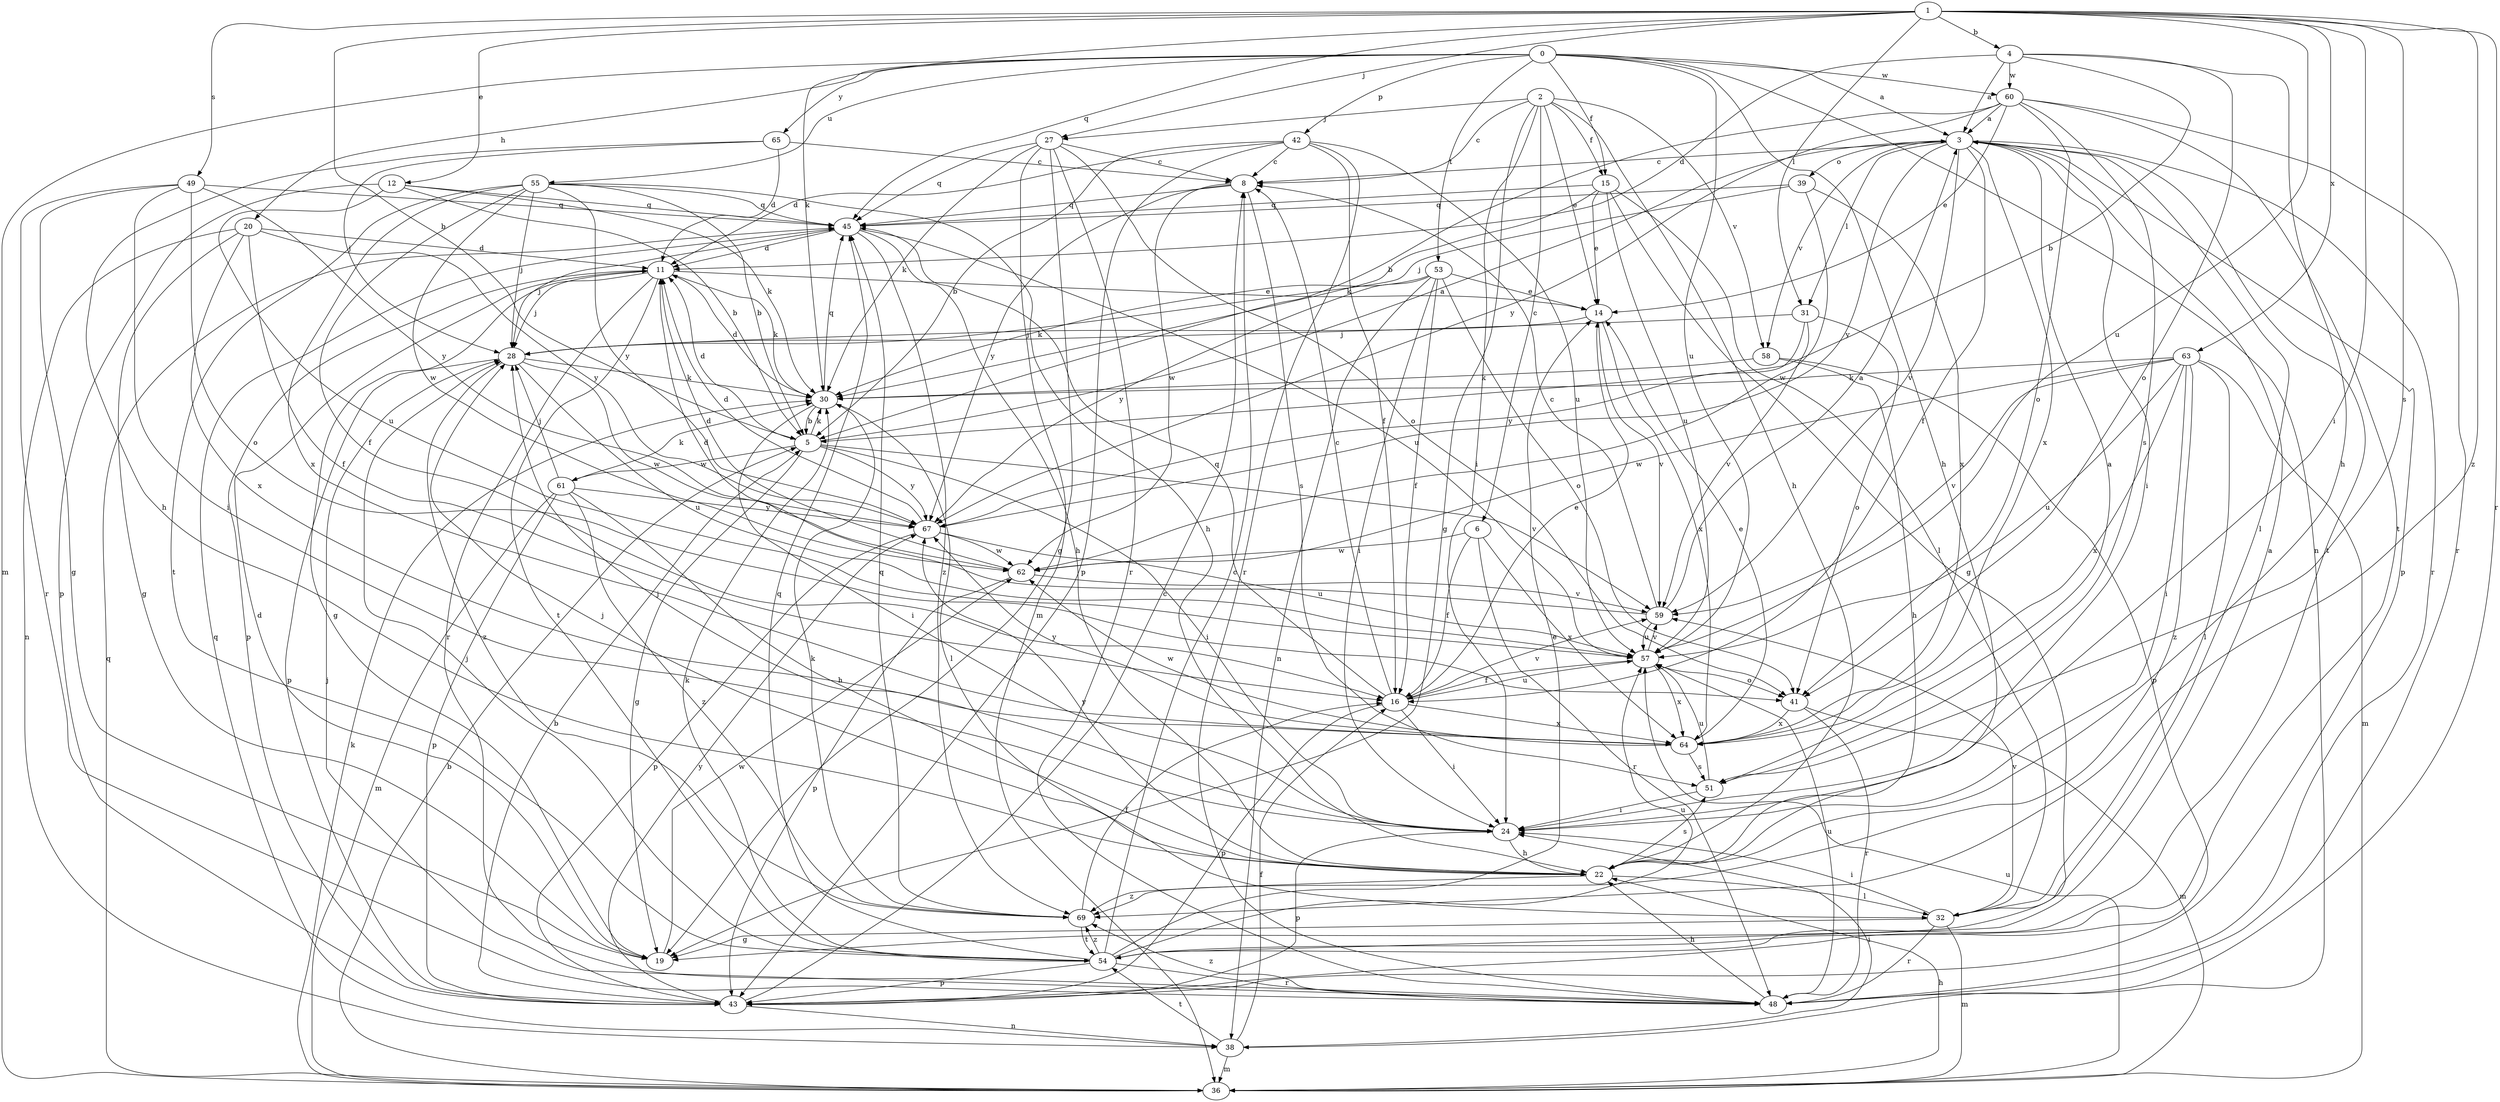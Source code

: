 strict digraph  {
0;
1;
2;
3;
4;
5;
6;
8;
11;
12;
14;
15;
16;
19;
20;
22;
24;
27;
28;
30;
31;
32;
36;
38;
39;
41;
42;
43;
45;
48;
49;
51;
53;
54;
55;
57;
58;
59;
60;
61;
62;
63;
64;
65;
67;
69;
0 -> 3  [label=a];
0 -> 15  [label=f];
0 -> 20  [label=h];
0 -> 22  [label=h];
0 -> 36  [label=m];
0 -> 38  [label=n];
0 -> 42  [label=p];
0 -> 53  [label=t];
0 -> 55  [label=u];
0 -> 57  [label=u];
0 -> 60  [label=w];
0 -> 65  [label=y];
1 -> 4  [label=b];
1 -> 5  [label=b];
1 -> 12  [label=e];
1 -> 24  [label=i];
1 -> 27  [label=j];
1 -> 30  [label=k];
1 -> 31  [label=l];
1 -> 45  [label=q];
1 -> 48  [label=r];
1 -> 49  [label=s];
1 -> 51  [label=s];
1 -> 57  [label=u];
1 -> 63  [label=x];
1 -> 69  [label=z];
2 -> 6  [label=c];
2 -> 8  [label=c];
2 -> 14  [label=e];
2 -> 15  [label=f];
2 -> 19  [label=g];
2 -> 22  [label=h];
2 -> 24  [label=i];
2 -> 27  [label=j];
2 -> 58  [label=v];
3 -> 8  [label=c];
3 -> 16  [label=f];
3 -> 24  [label=i];
3 -> 31  [label=l];
3 -> 32  [label=l];
3 -> 39  [label=o];
3 -> 43  [label=p];
3 -> 48  [label=r];
3 -> 54  [label=t];
3 -> 58  [label=v];
3 -> 59  [label=v];
3 -> 64  [label=x];
3 -> 67  [label=y];
4 -> 3  [label=a];
4 -> 5  [label=b];
4 -> 11  [label=d];
4 -> 22  [label=h];
4 -> 41  [label=o];
4 -> 60  [label=w];
5 -> 3  [label=a];
5 -> 11  [label=d];
5 -> 19  [label=g];
5 -> 24  [label=i];
5 -> 30  [label=k];
5 -> 59  [label=v];
5 -> 61  [label=w];
5 -> 67  [label=y];
6 -> 16  [label=f];
6 -> 48  [label=r];
6 -> 62  [label=w];
6 -> 64  [label=x];
8 -> 45  [label=q];
8 -> 51  [label=s];
8 -> 62  [label=w];
8 -> 67  [label=y];
11 -> 14  [label=e];
11 -> 19  [label=g];
11 -> 28  [label=j];
11 -> 30  [label=k];
11 -> 43  [label=p];
11 -> 48  [label=r];
11 -> 54  [label=t];
12 -> 5  [label=b];
12 -> 30  [label=k];
12 -> 43  [label=p];
12 -> 45  [label=q];
12 -> 57  [label=u];
14 -> 28  [label=j];
14 -> 59  [label=v];
14 -> 64  [label=x];
15 -> 14  [label=e];
15 -> 19  [label=g];
15 -> 30  [label=k];
15 -> 32  [label=l];
15 -> 45  [label=q];
15 -> 57  [label=u];
16 -> 8  [label=c];
16 -> 14  [label=e];
16 -> 24  [label=i];
16 -> 43  [label=p];
16 -> 45  [label=q];
16 -> 57  [label=u];
16 -> 59  [label=v];
16 -> 64  [label=x];
19 -> 11  [label=d];
19 -> 62  [label=w];
20 -> 11  [label=d];
20 -> 16  [label=f];
20 -> 19  [label=g];
20 -> 38  [label=n];
20 -> 64  [label=x];
20 -> 67  [label=y];
22 -> 28  [label=j];
22 -> 32  [label=l];
22 -> 51  [label=s];
22 -> 67  [label=y];
22 -> 69  [label=z];
24 -> 22  [label=h];
24 -> 28  [label=j];
24 -> 43  [label=p];
27 -> 8  [label=c];
27 -> 19  [label=g];
27 -> 30  [label=k];
27 -> 36  [label=m];
27 -> 41  [label=o];
27 -> 45  [label=q];
27 -> 48  [label=r];
28 -> 30  [label=k];
28 -> 43  [label=p];
28 -> 57  [label=u];
28 -> 62  [label=w];
28 -> 69  [label=z];
30 -> 5  [label=b];
30 -> 11  [label=d];
30 -> 24  [label=i];
30 -> 32  [label=l];
30 -> 45  [label=q];
31 -> 28  [label=j];
31 -> 41  [label=o];
31 -> 59  [label=v];
31 -> 67  [label=y];
32 -> 19  [label=g];
32 -> 24  [label=i];
32 -> 36  [label=m];
32 -> 48  [label=r];
32 -> 59  [label=v];
36 -> 5  [label=b];
36 -> 22  [label=h];
36 -> 30  [label=k];
36 -> 45  [label=q];
36 -> 57  [label=u];
38 -> 16  [label=f];
38 -> 24  [label=i];
38 -> 36  [label=m];
38 -> 45  [label=q];
38 -> 54  [label=t];
39 -> 28  [label=j];
39 -> 45  [label=q];
39 -> 62  [label=w];
39 -> 64  [label=x];
41 -> 36  [label=m];
41 -> 48  [label=r];
41 -> 64  [label=x];
42 -> 5  [label=b];
42 -> 8  [label=c];
42 -> 11  [label=d];
42 -> 16  [label=f];
42 -> 43  [label=p];
42 -> 48  [label=r];
42 -> 57  [label=u];
43 -> 5  [label=b];
43 -> 8  [label=c];
43 -> 38  [label=n];
43 -> 67  [label=y];
45 -> 11  [label=d];
45 -> 22  [label=h];
45 -> 28  [label=j];
45 -> 57  [label=u];
45 -> 69  [label=z];
48 -> 22  [label=h];
48 -> 28  [label=j];
48 -> 57  [label=u];
48 -> 69  [label=z];
49 -> 19  [label=g];
49 -> 24  [label=i];
49 -> 41  [label=o];
49 -> 45  [label=q];
49 -> 48  [label=r];
49 -> 67  [label=y];
51 -> 3  [label=a];
51 -> 24  [label=i];
51 -> 57  [label=u];
53 -> 14  [label=e];
53 -> 16  [label=f];
53 -> 24  [label=i];
53 -> 30  [label=k];
53 -> 38  [label=n];
53 -> 41  [label=o];
53 -> 67  [label=y];
54 -> 3  [label=a];
54 -> 8  [label=c];
54 -> 14  [label=e];
54 -> 28  [label=j];
54 -> 30  [label=k];
54 -> 43  [label=p];
54 -> 45  [label=q];
54 -> 48  [label=r];
54 -> 57  [label=u];
54 -> 69  [label=z];
55 -> 5  [label=b];
55 -> 16  [label=f];
55 -> 22  [label=h];
55 -> 28  [label=j];
55 -> 45  [label=q];
55 -> 54  [label=t];
55 -> 62  [label=w];
55 -> 64  [label=x];
55 -> 67  [label=y];
57 -> 16  [label=f];
57 -> 41  [label=o];
57 -> 59  [label=v];
57 -> 64  [label=x];
58 -> 22  [label=h];
58 -> 30  [label=k];
58 -> 43  [label=p];
59 -> 3  [label=a];
59 -> 8  [label=c];
59 -> 11  [label=d];
59 -> 57  [label=u];
60 -> 3  [label=a];
60 -> 5  [label=b];
60 -> 14  [label=e];
60 -> 41  [label=o];
60 -> 48  [label=r];
60 -> 51  [label=s];
60 -> 54  [label=t];
60 -> 67  [label=y];
61 -> 22  [label=h];
61 -> 28  [label=j];
61 -> 30  [label=k];
61 -> 36  [label=m];
61 -> 43  [label=p];
61 -> 67  [label=y];
61 -> 69  [label=z];
62 -> 11  [label=d];
62 -> 43  [label=p];
62 -> 59  [label=v];
63 -> 24  [label=i];
63 -> 30  [label=k];
63 -> 32  [label=l];
63 -> 36  [label=m];
63 -> 57  [label=u];
63 -> 59  [label=v];
63 -> 62  [label=w];
63 -> 64  [label=x];
63 -> 69  [label=z];
64 -> 14  [label=e];
64 -> 51  [label=s];
64 -> 62  [label=w];
64 -> 67  [label=y];
65 -> 8  [label=c];
65 -> 11  [label=d];
65 -> 22  [label=h];
65 -> 28  [label=j];
67 -> 11  [label=d];
67 -> 43  [label=p];
67 -> 57  [label=u];
67 -> 62  [label=w];
69 -> 16  [label=f];
69 -> 30  [label=k];
69 -> 45  [label=q];
69 -> 54  [label=t];
}
